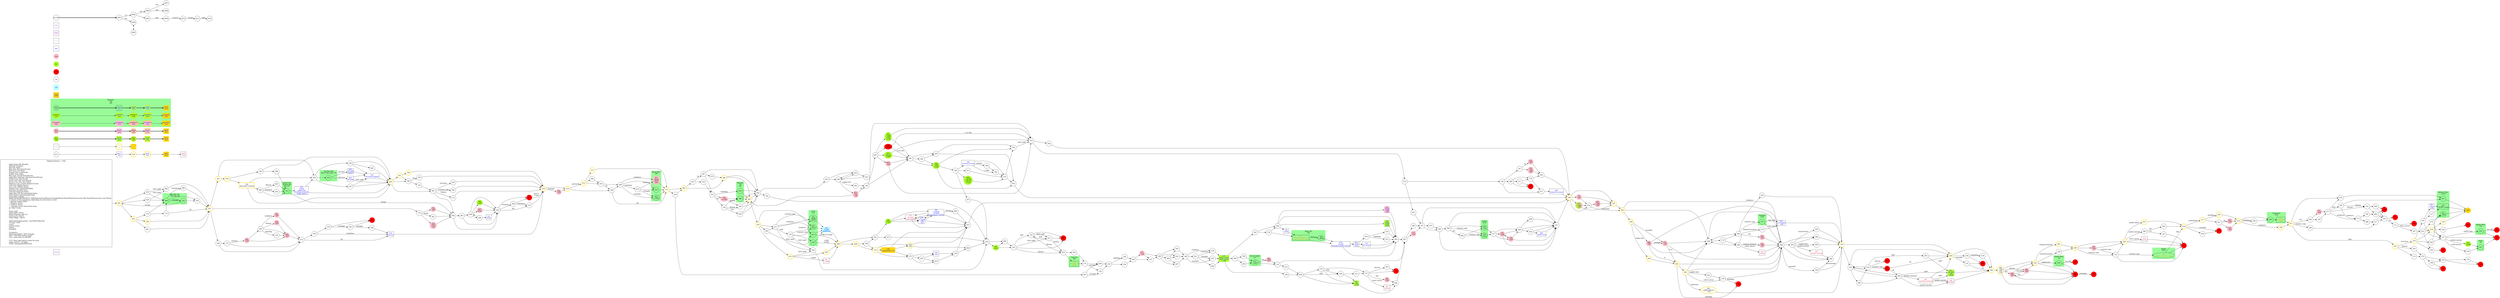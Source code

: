digraph {
	// graph defaults
	rankdir=LR
	mclimit=50
	nodesep=.3 // changes horizontal separation of nodes
	ranksep=.4 // changes vertical separation of nodes
	node [height=.7
		width=.7
		shape=ellipse
		margin=0]
	edge[weight=5]
	stylesheet="../style.css"
	
	subgraph ShopMenu {
		node [fontcolor = "purple" shape = "rect" margin = 0.1]
		menu
	}

	// a box for a graph label
	// note that you can override the defaults set above
	title [label = "Fighting Fantasy --: Title\n\n \
		Light Green Fill: Benefits\l \
		Pink Fill: Penalties\l \
		Red Fill: Death\l \
		Blue Text: Key Items/Events\l \
		Red Text: Lost Items\l \
		Orange Text: Codewords\l \
		Purple Text: Shops\l \
		Blue Line: Forced Items/Events\l \
		Light Blue Text/Line: Optional Items/Events\l \
		Purple Line: Dice Events\l \
		Green Line: Stat Test Passed\l \
		Brown Line: Stat Test Failed\l \
		Magenta Line: Combat Related Events\l \
		Grey Text: Riddle Answer\l \
		Grey Line: Hidden Option\l \
		Orange Line: Codewords/Spells\l \
		Red Line: Possible Error\l \
		Gold Fill: Required Nodes\l \
		Light Blue Fill: Recommended Nodes\l \
		Gold Outline: Recommended Path\l \
		Green Box: Combat\l \
		SK/ST/LK/AT/AR/TM/CW/CL: Skill/Stamina/Luck/Attack Strength/Attack Round/Time/Consecutive Win Round/Consecutive Lose Round\l \
		?: Chance of this happening, depending on instructions in text\l \
		*: Special Combat Rules\l \
		-: Negative Status\l \
		+: Positive Status\l \
		^: Damage can be reduced by items\l \
		@: Take 2 items\l\l \
		Starts with:\l \
		Initial Skill: 1d6+6\l \
		Initial Stamina: 2d6+12\l \
		Initial Luck: 1d6+6\l \
		Initial Magic: 1d6+6\l\l \
		skill/stamina/luck potion: +all SK/ST/LK&1ILK\l \
		10 meal: +4ST\l \
		sword\l \
		leather armor\l \
		lantern\l \
		backpack\l\l \
		Comments:\l \
		throwing dagger*: 2EST damage\l \
		097*: -1SK until finding liquid\l \
		191*: same stats as yourself\l 
		313*: Next spell option cannot be used\l \
		magic potion*: +2 spells\l \
		Order: item/gold/AT/SK/ST/LK\l \
		"
		shape = "box"
		margin = 0.1]

	subgraph Required {
		node [style = "filled" color = "gold" fillcolor = "gold" fontcolor = "blue" shape = "rect"]
		key3
		wrd3 [fontcolor = "grey"]
		boo5
		dam5
		monboo5
		mondam5
		mon5
		238
		400 [fontcolor = "black" shape = "octagon"]
	}

	subgraph Required2 {
		node [style = "filled" color = "gold2" fillcolor = "gold2" fontcolor = "blue" shape = "rect"]
		req2
	}

	subgraph Path {
		node [penwidth = 3 color = "gold"]
		txt2
		key2 [shape = "rect" fontcolor = "blue"]
		wrd2 [shape = "rect" fontcolor = "grey"]
		boo3 [style = "filled" fillcolor = "greenyellow"]
		boo4 [style = "filled" fillcolor = "greenyellow"]
		dam3 [style = "filled" fillcolor = "pink"]
		dam4 [style = "filled" fillcolor = "pink"]
		monboo3 [style = "filled" fillcolor = "greenyellow"]
		monboo4 [style = "filled" fillcolor = "greenyellow"]
		mondam3 [style = "filled" fillcolor = "pink"]
		mondam4 [style = "filled" fillcolor = "pink"]
		mon3
		mon4
		001
		261
		394
		251
		321
		339
		134 [class = "optp" shape = "rect"]
		245
		161
		106
		218
		118
		273
		371
		177
		005
		040
		243
		352
		216
		294
		099
		038
		132
		238
		018



		169
		197
		363
		228
		296
		292
		042
		091
		140
		025
		206
		182
		322
		291
		328
		226
		037
		229
		217
		293
		374
		158
		077
		187
		279
		078
		124
		400
	}
	
	subgraph Optional {
		node [style = "filled" color = "paleturquoise1" fillcolor = "paleturquoise1" fontcolor = "blue" shape = "rect"]
		091
		134
		180
		opt
	}

	subgraph Combat {
		style = "filled" color = "palegreen"
		subgraph cluster_00 {
			label = "Monster\n 0/0\n 0/0"
			mon1 [label = "\N\n text"]
			mon2 [shape = "rect" fontcolor = "blue" label = "\N\n text"]
			mon3 [label = "\N\n text"]
			mon4 [shape = "rect" fontcolor = "blue" label = "\N\n text"]
			mon5 [shape = "rect" fontcolor = "blue" label = "\N\n text"]
			monboo1 [style = "filled" color = "greenyellow" label = "\N\n text"]
			monboo2 [shape = "rect" style = "filled" color = "greenyellow" fontcolor = "blue" label = "\N\n text"]
			monboo3 [label = "\N\n text"]
			monboo4 [shape = "rect" fontcolor = "blue" label = "\N\n text"]
			monboo5 [shape = "rect" fontcolor = "blue" label = "\N\n text"]
			mondam1 [style = "filled" color = "pink" label = "\N\n text"]
			mondam2 [shape = "rect" style = "filled" color = "pink" fontcolor = "blue" label = "\N\n text"]
			mondam3 [label = "\N\n text"]
			mondam4 [shape = "rect" fontcolor = "blue" label = "\N\n text"]
			mondam5 [shape = "rect" fontcolor = "blue" label = "\N\n text"]
		}
		
		subgraph cluster_01 {
			label = "Gark\n 7/11"
			016
			152 [label = "\N\n -2ESK\n -6EST"]
			262 [label = "\N\n clone"]
			336
		}
		
		subgraph cluster_02 {
			label = "Clawbeast\n 9/14"
			030
			241 [shape = "rect" fontcolor = "darkorange" label = "\N\n -strength?\n -3AT?"]
		}
		
		subgraph cluster_03 {
			label = "Spider-Man\n 7/5"
			039
		}
		
		subgraph cluster_04 {
			label = "Sewer Snake\n 6/7"
			073 [label = "\N\n +3AT?"]
		}
		
		subgraph cluster_05 {
			label = "Gargoyle\n 9/10"
			101
		}
		
		subgraph cluster_06 {
			label = "Gark\n 5/5"
			152
		}
		
		subgraph cluster_07 {
			label = "Ape-Dog 7/4\n Dog-Ape 6/6"
			162
			288
		}
		
		subgraph cluster_08 {
			label = "Golem\n 8/10"
			190 [label = "\N\n clone"]
			303 [label = "\N\n -1AT"]
		}
		
		subgraph cluster_09 {
			label = "Self*\n ?/?"
			191
		}
		
		subgraph cluster_10 {
			label = "Tall Man 8/8\n Short Man (ally) 7/6"
			205
		}
		
		subgraph cluster_11 {
			label = "Dwarf 5/6\n Goblin 6/4\n Orc 5/7"
			213
		}
		
		subgraph cluster_12 {
			label = "Wheelie\n 7/6\n 6/5"
			220
			346
		}
		
		subgraph cluster_13 {
			label = "Calacorn\n 9/8"
			246 [shape = "rect" fontcolor = "darkorange" label = "\N\n -weakness?\n -4EK?"]
		}
		
		subgraph cluster_15 {
			label = "Rhino-Man\n 8/9"
			264 [label = "\N\n +1dAT"]
			307 [style = "filled" color = "pink" label = "\N\n -4ESK\n-2EST\n -2ST"]
			325
		}
		
		subgraph cluster_16 {
			label = "Black Elf\n 8/4"
			275 [shape = "rect" fontcolor = "darkorange" label = "\N\n -3ESK (weakness)\n clone (creature copy)"]
			399 [label = "\N\n -4ESK"]
		}
		
		subgraph cluster_21 {
			label = "Spider-Man\n 7/5"
			330
		}
		
		subgraph cluster_23 {
			label = "Balthus Dire\n 12/19"
			337 [shape = "rect" label = "\N\n -2ESK? (ring)"]
			351
			353 [label = "\N\n +2AT"]
		}
		
		subgraph cluster_27 {
			label = "Hydra\n 10/17"
			360 [fontcolor = "darkorange" label = "\N\n clone (creature copy)"]
		}
		
		cbt
	}

	subgraph Death {
		node [style = "filled" color = "red"]
		061
		065
		071
		072
		082
		103
		119
		148
		153
		164
		166 [label = "\N\n -0~4ST"]
		181 [label = "\N\n -4ST"]
		184
		194
		199
		202
		208
		208.2 [label = "208"]
		248
		250
		283
		342
		369
		376
		ddt
	}

	subgraph Boost {
		node [style = "filled" color = "greenyellow"]
		boo1 [label = "\N\n text"]
		boo2 [shape = "rect" fontcolor = "blue" label = "\N\n text"]
		boo3 [label = "\N\n text"]
		boo4 [shape = "rect" fontcolor = "blue" label = "\N\n text"]
		boo5 [shape = "rect" fontcolor = "blue" label = "\N\n text"]
		021 [shape = "rect" fontcolor = "blue" label = "\N\n info\n +2LK" tooltip = "find fleece"]
		027 [shape = "rect" fontcolor = "blue" label = "\N\n -all gold\n info\n +2LK" tooltip = "beware ganjees"]
		066 [label = "\N\n +all SK\n +all ST\n +1LK"]
		092 [label = "\N\n +2ST"]
		120 [shape = "rect" fontcolor = "blue" label = "\N\n drink\n +2ST\n +3LK"]
		253 [label = "\N\n +1SK\n +3ST\n +1LK"]
		313 [label = "\N*\n silence\n +2ST"]
		315 [label = "\N\n +4SK"]
		317 [color = "greenyellow:pink" label = "\N\n +1LK\n -1ST"]
		323 [shape = "rect" fontcolor = "blue" label = "\N*\n magic sword\n silver mirror\n +1AT"]
		356 [label = "\N\n +2ST\n +1LK"]
		385 [label = "\N\n +2ST"]
		397 [label = "\N\n +2ST"]
		bst
	}

	subgraph Damage {
		node [style = "filled" color = "pink"]
		dam1 [label = "\N\n text"]
		dam2 [shape = "rect" fontcolor = "blue" label = "\N\n text"]
		dam3 [label = "\N\n text"]
		dam4 [shape = "rect" fontcolor = "blue" label = "\N\n text"]
		dam5 [shape = "rect" fontcolor = "blue" label = "\N\n text"]
		043 [label = "\N\n -1ST"]
		067 [label = "\N\n -4ST"]
		074 [label = "\N\n -4ST"]
		085 [label = "\N\n -2ST"]
		087 [label = "\N\n -2ST"]
		088 [label = "\N\n -?ST"]
		094 [label = "\N\n -1ST"]
		097 [label = "\N*\n -1SK"]
		121 [label = "\N\n -1ST"]
		125 [label = "\N\n -5ST?\n -1LK"]
		129 [label = "\N\n -1SK"]
		150 [label = "\N\n -2ST"]
		151 [label = "\N\n -2ST"]
		163 [shape = "rect" fontcolor = "blue" label = "\N\n drink\n -1SK\n -2ST"]
		170 [label = "\N\n -?ST"]
		182 [label = "\N\n -1SK\n -2ST\n -1LK"]
		224 [label = "\N\n -2ST"]
		231 [label = "\N\n -?ST\n -?LK"]
		233 [label = "\N\n -5ST"]
		240 [label = "\N\n -2ST"]
		254 [label = "\N\n -1SK\n -2ST"]
		267 [label = "\N*\n -1LK"]
		271 [label = "\N\n -1SK"]
		282 [label = "\N\n -2ST"]
		300 [label = "\N\n -0~6ST"]
		305 [label = "\N\n -2ST"]
		319 [label = "\N\n -2ST"]
		331 [label = "\N\n -1SK\n -3ST"]
		333 [label = "\N\n -2ST"]
		370 [label = "\N\n -2ST"]
		378 [label = "\N\n -4ST"]
		383 [label = "\N\n -2ST"]
		395 [label = "\N\n -2ST"]
		ddg
	}

	subgraph Key_Item {
		node [fontcolor = "blue" shape = "rect"]
		key1 [label = "\N\n info" tooltip = "info text"]
		key2 [label = "\N\n text"]
		key3 [label = "\N\n text"]
		key4 [fontcolor = "crimson" label = "\N\n -text"]
		015 [label = "\N\n throwing dagger*"]
		018 [label = "\N\n info" tooltip = "dire weak to sunlight"]
		062 [class = "ddg" label = "\N\n +10 gold?\n -1LK"]
		079 [label = "\N\n berries"]
		089 [label = "\N\n spider-man"]
		091 [class = "ddg" label = "\N\n golden fleece?\n -?LK"]
		093 [label = "\N\n hogweed essence"]
		102 [label = "\N\n charmed amulet"]
		105 [label = "\N\n fire water"]
		134 [label = "\N\n password: scimitar"]
		135 [label = "\N\n info" tooltip = "miks, needleknife, cannot use metal disguises"]
		141 [label = "\N\n drink"]
		160 [fontcolor = "crimson" label = "\N\n -gadget"]
		171 [fontcolor = "crimson" label = "\N\n &plusmn;? gold\n -fool's gold?"]
		180 [label = "\N\n 6 gold\n hairbrush"]
		235 [label = "\N\n 8 gold\n copper key\n healing ointment\n magik potion"]
		238 [label = "\N\n combination: 217"]
		242 [label = "\N\n drink\n wine"]
		267 [label = "\N\n drink"]
		272 [label = "\N\n 8 gold\n damaged pocket myriad"]
		278 [class = "ddg" label = "\N\n +? gold\n -?SK\n -?ST"]
		287 [fontcolor = "crimson" label = "\N\n -healing ointment"]
		309 [label = "\N\n 20 gold"]
		312 [fontcolor = "crimson" label = "\N\n -mirror"]
		327 [fontcolor = "crimson" label = "\N\n -pocket myriad"]
		334 [label = "\N\n drink"]
		340 [fontcolor = "crimson" label = "\N\n -mirror"]
		365 [class = "ddt" label = "\N\n 2 spells\n 50 gold\n breastplate (-2ESK)"]
		368 [label = "\N\n 28 gold\n dagger"]
		381 [class = "ddg" label = "\N\n ring?\n -1LK"]
		387 [fontcolor = "crimson" label = "\N\n -mirror"]
		391 [fontcolor = "crimson" label = "\N\n -3 gold"]
		kky
	}
	
	subgraph Key_Word {
		node [fontcolor = "grey" shape = "rect"]
		wrd1 [label = "\N\n text"]
		wrd2 [label = "\N\n text"]
		wrd3 [label = "\N\n text"]
		wwd
	}
	
	subgraph Shop {
		node [fontcolor = "purple" shape = "rect"]
		shop1 [label = "\N\n text"]
		shp
	}

	mon1 -> mon2 -> mon3 -> mon4 -> mon5 [penwidth = 3]
	boo1 -> boo2 -> boo3 -> boo4 -> boo5 [penwidth = 3]
	dam1 -> dam2 -> dam3 -> dam4 -> dam5 [penwidth = 3]
	txt1 -> key1 -> txt2 -> key2 -> key3 -> key4
	wrd1 -> wrd2 -> wrd3
	monboo1 -> monboo2 -> monboo3 -> monboo4 -> monboo5
	mondam1 -> mondam2 -> mondam3 -> mondam4 -> mondam5

	myTitle -> z001 [penwidth = 3]
	z001 -> z002 [class = "dice" label = "1-3"]
	z001 -> z003 [class = "dice" label = "4-6"]
	z002 -> z004 [class = "pass" label = "LK"]
	z002 -> z005 [class = "fail"]
	z003 -> z006 [dir = "both"]
	z004 -> z007 [class = "req" label = "req"]
	z004 -> z008 [class = "opt" label = "-opt"]
	z005 -> z009 [class = "info" label = "info"]
	z009 -> z010 [class = "err" label = "error(?)"]
	z010 -> z011 [class = "cbt" label = "escape"]
	z011 -> z012 [class = "skl" label = "spell"]
	{
		rank = same
		z003
		z006
	}

	title -> 001
	001 -> 261
	001 -> 230
	001 -> 020
	002 -> 142
	002 -> 343
	003 -> 327 [class = "opt" label = "-pocket myriad"]
	003 -> 059 [class = "opt" label = "-spider-man"]
	003 -> 236 [class = "opt" label = "-small berries"]
	003 -> 286
	003 -> 366
	004 -> 190 [class = "skl" label = "creature copy"]
	004 -> 303
	005 -> 040
	005 -> 361
	006 -> 367
	007 -> 268
	007 -> 116 [class = "skl" label = "strength"]
	008 -> 218
	009 -> 031
	010 -> 249
	011 -> 036 [class = "skl" label = "fool's gold"]
	011 -> 262 [class = "skl" label = "creature copy"]
	011 -> 128 [class = "skl" label = "ESP"]
	011 -> 152 [class = "skl" label = "weakness"]
	011 -> 016
	012 -> 274
	012 -> 335
	012 -> 078
	013 -> 302
	013 -> 215
	014 -> 079 [class = "pass" label = "LK"]
	014 -> 100 [class = "fail"]
	015 -> 245
	016 -> 099 [class = "cbt" label = ">4AR & escape"]
	016 -> 180
	017 -> 093
	018 -> 084
	018 -> 031
	019 -> 363 [class = "skl" label = "levitation"]
	019 -> 254
	020 -> 288
	020 -> 096 [class = "skl" label = "fool's gold"]
	021 -> 006
	022 -> 188
	023 -> 169
	024 -> 372 [class = "skl" label = "shielding"]
	024 -> 219
	025 -> 206
	025 -> 133 [class = "skl" label = "strength"]
	025 -> 239
	026 -> 087 [class = "skl" label = "fire"]
	026 -> 345 [class = "skl" label = "weakness"]
	026 -> 101 [class = "skl" label = "creature copy"]
	//026 -> 304
	027 -> 206
	028 -> 243
	028 -> 002
	029 -> 271
	029 -> 131
	030 -> 241
	031 -> 169
	032 -> 251
	033 -> 213
	034 -> 089
	034 -> 237
	035 -> 364
	035 -> 246
	036 -> 234
	037 -> 229
	038 -> 132
	038 -> 306
	039 -> 208 [class = "cbt" label = "lose AR"]
	039 -> 248
	040 -> 243
	040 -> 002
	041 -> 257
	042 -> 138 [class = "opt" label = "-silver mirror"]
	042 -> 091 [class = "opt" label = "-hairbrush"]
	042 -> 223 [class = "opt" label = "-spider-man"]
	042 -> 064
	042 -> 304
	043 -> 014
	044 -> 353
	044 -> 277
	045 -> 166
	045 -> 313
	045 -> 253
	045 -> 097
	046 -> 195
	046 -> 074
	047 -> 008 [class = "skl" label = "creature copy"]
	047 -> 173 [class = "skl" label = "illusion"]
	047 -> 259 [class = "skl" label = "levitation"]
	047 -> 209
	048 -> 232
	048 -> 199
	049 -> 255
	050 -> 164
	051 -> 301 [class = "skl" label = "strength"]
	051 -> 159 [class = "skl" label = "weakness"]
	051 -> 280
	052 -> 385
	052 -> 227
	053 -> 194
	054 -> 287 [class = "opt" label = "-healing ointment"]
	054 -> 160 [class = "opt" label = "-pocket myraid"]
	054 -> 027 [class = "opt" label = "-gold"]
	054 -> 104
	055 -> 249
	055 -> 010
	056 -> 120
	056 -> 163
	056 -> 334
	056 -> 095
	057 -> 150 [class = "pass" label = "LK"]
	057 -> 233 [class = "fail"]
	058 -> 298
	058 -> 267
	058 -> 092
	058 -> 156
	059 -> 140
	060 -> 033 [class = "skl" label = "levitation"]
	060 -> 295 [class = "skl" label = "illusion"]
	060 -> 213
	061
	062 -> 140
	063 -> 263
	063 -> 135
	064 -> 286
	064 -> 003
	064 -> 366
	064 -> 258 [class = "err" label = "missing?"]
	065
	066 -> 270
	067 -> 143 [class = "skl" label = "creature copy"]
	067 -> 226
	068 -> 207
	068 -> 022
	068 -> 354
	069 -> 193
	070 -> 307 [class = "skl" label = "weakness"]
	070 -> 264 [class = "skl" label = "strength"]
	070 -> 325
	071 -> 218 [class = "pass" label = "AT&ge;15\n 3 tries"]
	072
	073 -> 112
	073 -> 282 [class = "skl" label = "fire"]
	074 -> 377
	075 -> 040
	076 -> 191
	077 -> 187 [class = "skl" label = "ESP"]
	077 -> 046 [class = "skl" label = "fire"]
	077 -> 349 [class = "skl" label = "creature copy"]
	077 -> 355
	078 -> 324
	078 -> 124
	078 -> 277
	079 -> 218
	080 -> 199
	080 -> 232
	081 -> 251
	082
	083 -> 245
	084 -> 234
	085 -> 395 [class = "skl" label = "illusion"]
	085 -> 322
	085 -> 248
	086 -> 251
	087 -> 064
	088 -> 292 [class = "dice" label = "6"]
	088 -> 170 [class = "skl" label = "strength"]
	088 -> 064
	088 -> 304
	089 -> 237
	090 -> 176
	090 -> 021
	090 -> 329 [class = "skl" label = "ESP"]
	091 -> 140
	092 -> 156
	093 -> 169
	094 -> 118
	095 -> 367
	096 -> 251
	097 -> 013
	097 -> 281
	098 -> 303
	098 -> 004 [class = "skl" label = "fire"]
	098 -> 190 [class = "skl" label = "creature copy"]
	098 -> 237
	099 -> 052
	099 -> 038
	100 -> 079 [class = "skl" label = "levitation"]
	100 -> 276
	101 -> 062 [class = "cbt" label = "copy wins"]
	101 -> 064 [class = "cbt" label = "copy loses"]
	102 -> 183 [class = "opt" label = "-? gold"]
	102 -> 396 [class = "opt" label = "-artifact"]
	102 -> 270
	103
	104 -> 266
	104 -> 310
	104 -> 054
	104 -> 025
	105 -> 095
	106 -> 218
	107 -> 184
	108 -> 073
	109 -> 030
	110 -> 251 [class = "pass" label = "LK"]
	110 -> 288 [class = "fail"]
	111 -> 347 [class = "opt" label = "-silver mirror"]
	111 -> 153
	112 -> 212
	112 -> 367
	113 -> 388
	113 -> 145
	114 -> 218
	115 -> 373
	116 -> 210
	117 -> 337
	118 -> 273 [class = "req" label = "password"]
	118 -> 198
	119
	120 -> 095
	121 -> 257
	122 -> 047
	123 -> 211 [class = "skl" label = "fool's gold"]
	123 -> 035 [class = "skl" label = "illusion"]
	123 -> 283
	124 -> 400
	125 -> 209
	126 -> 316
	127 -> 053 [class = "req" label = "-berries"]
	127 -> 387 [class = "req" label = "-silver mirror"]
	127 -> 240 [class = "skl" label = "fire"]
	127 -> 194
	128 -> 336
	128 -> 036 [class = "skl" label = "fool's gold"]
	128 -> 262 [class = "skl" label = "creature copy"]
	128 -> 152 [class = "skl" label = "weakness"]
	129 -> 260
	129 -> 370 [dir = both]
	129 -> 237
	130 -> 333
	131 -> 348
	132 -> 018
	132 -> 238
	132 -> 375
	133 -> 206 [class = "pass" label = "LK"]
	133 -> 082 [class = "fail"]
	134 -> 060
	134 -> 269
	134 -> 245
	135 -> 326
	136 -> 017
	136 -> 167
	136 -> 389
	137 -> 383 [class = "skl" label = "stamina"]
	137 -> 014
	138 -> 376 [class = "skl" label = "shielding"]
	138 -> 064
	139 -> 346
	139 -> 244 [class = "skl" label = "illusion"]
	139 -> 028 [class = "skl" label = "fire"]
	140 -> 025
	140 -> 104
	141 -> 156
	142 -> 234
	143 -> 360 [class = "skl" label = "creature copy"]
	143 -> 226
	143 -> 184
	144 -> 154
	144 -> 056
	145 -> 080
	146 -> 247
	146 -> 201
	146 -> 102
	146 -> 066
	147 -> 260
	147 -> 129
	147 -> 370
	148
	149 -> 245
	149 -> 380
	150 -> 374
	151 -> 019
	151 -> 197
	152 -> 180
	153
	154 -> 275
	154 -> 056
	155 -> 065
	156 -> 071
	156 -> 284 [class = "skl" label = "levitation"]
	156 -> 114 [class = "skl" label = "fire"]
	157 -> 199
	157 -> 232
	158 -> 077
	159 -> 323
	160 -> 206
	161 -> 106
	161 -> 390
	162 -> 032
	162 -> 001 [class = "cbt" label = "escape"]
	163 -> 095
	164
	165 -> 398 [class = "skl" label = "strength"]
	165 -> 202
	166 -> 013 [class = "pass" label = "1 of 3 SK"]
	166 -> 281 [class = "pass" label = "1 of 3 SK"]
	167 -> 224 [class = "pass" label = "LK"]
	167 -> 331 [class = "fail"]
	168 -> 328
	169 -> 019
	169 -> 197
	169 -> 317
	169 -> 151
	170 -> 292 [class = "dice" label = "4~6"]
	170 -> 064
	170 -> 304
	171 -> 365
	171 -> 278
	171 -> 031
	172 -> 026
	172 -> 289
	173 -> 218
	174 -> 268
	174 -> 116 [class = "skl" label = "strength"]
	175 -> 110
	175 -> 288
	176 -> 127
	176 -> 021
	176 -> 329 [class = "skl" label = "ESP"]
	177 -> 005
	177 -> 344
	178 -> 017
	178 -> 265
	179 -> 378
	179 -> 125
	179 -> 341 [class = "skl" label = "shield"]
	180 -> 099
	181 -> 054 [class = "pass" label = "LK"]
	181 -> 025 [class = "pass" label = "LK"]
	182 -> 085 [class = "skl" label = "fire"]
	182 -> 395 [class = "skl" label = "illusion"]
	182 -> 322
	182 -> 248
	183 -> 270
	184
	185 -> 013 [class = "skl" label = "fool's gold"]
	186 -> 015
	186 -> 083
	186 -> 245
	187 -> 279 [class = "skl" label = "levitation"]
	187 -> 314 [class = "skl" label = "illusion"]
	187 -> 115
	188 -> 301 [class = "skl" label = "strength"]
	188 -> 159 [class = "skl" label = "weakness"]
	188 -> 051
	189 -> 319 [class = "skl" label = "illusion"]
	189 -> 130 [class = "skl" label = "shielding"]
	189 -> 043 [class = "skl" label = "weakness"]
	189 -> 333
	190 -> 147
	191 -> 119
	192 -> 029
	193 -> 211 [class = "skl" label = "fool's gold"]
	193 -> 123 [class = "skl" label = "ESP"]
	193 -> 035 [class = "skl" label = "illusion"]
	193 -> 283
	194
	195 -> 377
	196 -> 045
	196 -> 013
	196 -> 281
	197 -> 363
	198 -> 177 [class = "pass" label = "LK"]
	198 -> 290 [class = "fail"]
	199
	200 -> 237
	200 -> 098
	201 -> 270
	202
	203 -> 016
	203 -> 011
	204 -> 073
	205 -> 309 [class = "cbt" label = "ally lives"]
	205 -> 368 [class = "cbt" label = "ally dies"]
	206 -> 182
	207 -> 188
	208
	209 -> 156
	209 -> 362
	210 -> 192 [class = "skl" label = "shielding"]
	210 -> 359
	211 -> 123 [class = "skl" label = "ESP"]
	211 -> 035 [class = "skl" label = "illusion"]
	211 -> 283
	212 -> 090
	213 -> 235
	213 -> 209 [class = "cbt" label = "escape"]
	214 -> 062
	215 -> 136
	215 -> 041
	216 -> 294
	216 -> 391 [class = "opt" label = "-3 gold"]
	216 -> 036 [class = "skl" label = "fool's gold"]
	217 -> 293 [class = "skl" label = "shielding"]
	217 -> 057
	218 -> 118
	218 -> 094 [class = "skl" label = "strength"]
	219 -> 095
	220 -> 243
	220 -> 002
	221 -> 127
	222 -> 137
	222 -> 014
	223 -> 138
	224 -> 265
	225 -> 015 [class = "skl" label = "fool's gold"]
	225 -> 245
	226 -> 312 [class = "opt" label = "silver mirror"]
	226 -> 037 [class = "opt" label = "golden fleece"]
	226 -> 384 [class = "opt" label = "pocket myriad"]
	226 -> 184
	227 -> 234
	228 -> 088
	228 -> 170 [class = "skl" label = "strength"]
	228 -> 296 [class = "opt" label = "copper key"]
	229 -> 217 [class = "info" label = "combination"]
	229 -> 050
	229 -> 164 [class = "skl" label = "strength"]
	230 -> 096 [class = "skl" label = "fool's gold"]
	230 -> 288
	231 -> 196 [class = "pass" label = "LK"]
	231 -> 243 [class = "fail"]
	232 -> 111 [class = "pass" label = "LK"]
	232 -> 072 [class = "fail"]
	233 -> 374
	234 -> 397
	234 -> 069
	235 -> 245
	235 -> 269
	236 -> 140
	237 -> 169
	238 -> 018
	238 -> 375
	238 -> 031
	239 -> 379 [class = "skl" label = "levitation"]
	239 -> 082
	240 -> 006
	241 -> 077
	242 -> 024
	242 -> 105
	242 -> 095
	243 -> 352
	243 -> 002
	244 -> 002
	244 -> 243
	245 -> 161
	245 -> 390
	245 -> 047
	246 -> 174
	247 -> 234
	248 -> 103 [class = "skl" label = "levitation"]
	249 -> 392 [class = "opt" label = "copper key"]
	249 -> 231
	249 -> 055
	250
	251 -> 222
	251 -> 179
	251 -> 321
	252 -> 229
	253 -> 013
	253 -> 281
	254 -> 197
	255 -> 198 [class = "pass" label = "LK"]
	255 -> 290 [class = "fail"]
	256 -> 065
	256 -> 155
	257 -> 237
	257 -> 357
	257 -> 200
	258 -> 140 [class = "skl" label = "illusion/spell"]
	258 -> 366
	259 -> 218
	260 -> 034
	260 -> 299
	260 -> 237
	261 -> 081
	261 -> 175
	261 -> 394
	262 -> 180
	263 -> 326
	264 -> 177
	265 -> 169
	266 -> 310
	266 -> 054
	267 -> 156
	268 -> 210
	269 -> 205
	269 -> 186
	269 -> 225
	270 -> 185
	270 -> 023
	271 -> 348
	271 -> 131
	272 -> 242
	272 -> 095
	273 -> 371
	273 -> 255
	273 -> 049
	274 -> 353
	274 -> 277
	275 -> 399 [class = "skl" label = "illusion"]
	275 -> 272
	276 -> 165 [class = "skl" label = "strength"]
	276 -> 202
	277 -> 330 [class = "req" label = "-spider-man"]
	277 -> 315 [class = "req" label = "-pocket myriad"]
	277 -> 076 [class = "req" label = "-small berries"]
	277 -> 119
	278 -> 171
	278 -> 365
	278 -> 031
	279 -> 044
	279 -> 318
	279 -> 078
	279 -> 335
	280 -> 323
	281 -> 382
	281 -> 285
	281 -> 356
	282 -> 112
	283
	284 -> 071
	284 -> 114 [class = "skl" label = "levitation"]
	285 -> 185
	285 -> 023
	286 -> 140
	287 -> 160 [class = "opt" label = "-pocket myriad"]
	287 -> 027 [class = "opt" label = "-gold"]
	287 -> 025
	288 -> 162 [class = "skl" label = "strength"]
	288 -> 086 [class = "skl" label = "levitation"]
	288 -> 032
	289 -> 340 [class = "req" label = "-silver mirror"]
	289 -> 214 [class = "req" label = "-hogweed essence"]
	289 -> 305 [class = "req" label = "-healing ointment"]
	//289 -> 304
	290 -> 325
	290 -> 307 [class = "skl" label = "weakness"]
	290 -> 070 [class = "skl" label = "levitation"]
	290 -> 264 [class = "skl" label = "strength"]
	291 -> 328
	292 -> 376 [class = "skl" label = "shielding"]
	292 -> 064
	292 -> 042
	293 -> 374
	294 -> 099
	295 -> 213
	296 -> 292
	297 -> 002
	297 -> 316
	297 -> 075
	298 -> 058
	298 -> 141
	299 -> 237
	300 -> 244 [class = "skl" label = "illusion"]
	300 -> 346
	301 -> 323
	302 -> 169
	303 -> 147
	304 -> 172
	304 -> 026 [dir = both]
	304 -> 289 [dir = both]
	304 -> 064
	305 -> 064
	306 -> 052
	306 -> 132
	307 -> 177
	308 -> 257
	309 -> 015
	309 -> 245
	310 -> 181 [class = "skl" label = "creature copy"]
	310 -> 250 [class = "skl" label = "illusion"]
	310 -> 393 [class = "skl" label = "ESP"]
	310 -> 104
	311 -> 178
	311 -> 061
	312 -> 184
	313 -> 013
	313 -> 281
	314 -> 373
	315 -> 191
	316 -> 220 [class = "skl" label = "shielding"]
	316 -> 139 [class = "pass" label = "LK"]
	316 -> 300 [class = "fail"]
	317 -> 019
	317 -> 197 
	318 -> 381
	318 -> 117
	318 -> 277
	319 -> 333
	320 -> 332 [class = "skl" label = "illusion"]
	320 -> 113 [class = "skl" label = "weakness"]
	320 -> 351
	321 -> 269
	321 -> 339
	322 -> 039 [class = "req" label = "spider-man"]
	322 -> 168 [class = "req" label = "charmed amulet"]
	322 -> 291 [class = "req" label = "healing ointment"]
	322 -> 248
	323 -> 386
	323 -> 144
	323 -> 338
	324 -> 369
	325 -> 177
	326 -> 084
	326 -> 031
	327 -> 366
	328 -> 067
	328 -> 143 [class = "skl" label = "creature copy"]
	328 -> 226
	329 -> 021
	329 -> 221
	330 -> 208.2 [class = "cbt" label = "lose AR"]
	330 -> 119
	331 -> 265
	332 -> 080
	332 -> 048
	333 -> 014
	334 -> 275
	335 -> 342
	336 -> 099 [class = "cbt" label = ">4AR\n escape"]
	336 -> 180
	337 -> 400
	338 -> 090
	339 -> 134
	339 -> 149
	340 -> 064
	341 -> 209
	342
	343 -> 055
	343 -> 249
	344 -> 007
	344 -> 005
	345 -> 140
	346 -> 243
	346 -> 002
	347 -> 012
	348 -> 207
	348 -> 022
	348 -> 354
	348 -> 068
	349 -> 157
	350 -> 218
	351 -> 400
	352 -> 203
	352 -> 016
	352 -> 216
	352 -> 011
	353 -> 400
	354 -> 188
	355 -> 351
	356 -> 146
	356 -> 185
	356 -> 023
	357 -> 200
	358 -> 148
	358 -> 256
	359 -> 029
	360 -> 229 [class = "cbt" label = "wins"]
	360 -> 184
	361 -> 297 [class = "pass" label = "LK"]
	361 -> 126 [class = "fail"]
	362 -> 058
	362 -> 156
	363 -> 228
	363 -> 064
	363 -> 304
	364 -> 174
	365 -> 009 [class = "skl" label = "illusion"]
	365 -> 171
	365 -> 278
	365 -> 031
	366 -> 140
	367 -> 308
	367 -> 121
	368 -> 015
	369
	370 -> 260
	//370 -> 129
	370 -> 237
	371 -> 177
	372 -> 095
	373 -> 148
	373 -> 256
	373 -> 358
	374 -> 030
	374 -> 109 [class = "skl" label = "shielding"]
	374 -> 158 [class = "skl" label = "weakness"]
	375 -> 263
	375 -> 135
	375 -> 063
	376
	377 -> 332 [class = "skl" label = "illusion"]
	377 -> 113 [class = "skl" label = "weakness"]
	377 -> 320 [class = "skl" label = "ESP"]
	377 -> 355
	378 -> 209
	379 -> 206
	380 -> 213
	381 -> 337
	382 -> 285
	382 -> 356
	383 -> 333
	383 -> 189
	384 -> 252 [class = "dice" label = "5-6"]
	384 -> 107 [class = "dice" label = "1-4"]
	385 -> 365
	385 -> 278
	385 -> 171
	386 -> 204
	386 -> 108
	387 -> 006
	388 -> 157
	389 -> 061
	389 -> 178
	389 -> 311
	390 -> 350 [class = "pass" label = "LK"]
	390 -> 122 [class = "fail"]
	391 -> 099
	392 -> 196
	393 -> 027 [class = "req" label = "gold"]
	393 -> 025
	394 -> 251
	395 -> 322
	395 -> 248
	395 -> 085 [class = "skl" label = "fire"]
	396 -> 183
	397 -> 069
	397 -> 193
	398 -> 079
	399 -> 272
	400
	/*
	001 [fontsize=25]
	002 [fontsize=25]
	003 [fontsize=25]
	004 [fontsize=25]
	005 [fontsize=25]
	006 [fontsize=25]
	007 [fontsize=25]
	008 [fontsize=25]
	009 [fontsize=25]
	010 [fontsize=25]
	011 [fontsize=25]
	012 [fontsize=25]
	013 [fontsize=25]
	014 [fontsize=25]
	015 [fontsize=25]
	016 [fontsize=25]
	017 [fontsize=25]
	018 [fontsize=25]
	019 [fontsize=25]
	020 [fontsize=25]
	021 [fontsize=25]
	022 [fontsize=25]
	023 [fontsize=25]
	024 [fontsize=25]
	025 [fontsize=25]
	026 [fontsize=25]
	027 [fontsize=25]
	028 [fontsize=25]
	029 [fontsize=25]
	030 [fontsize=25]
	031 [fontsize=25]
	032 [fontsize=25]
	033 [fontsize=25]
	034 [fontsize=25]
	035 [fontsize=25]
	036 [fontsize=25]
	037 [fontsize=25]
	038 [fontsize=25]
	039 [fontsize=25]
	040 [fontsize=25]
	041 [fontsize=25]
	042 [fontsize=25]
	043 [fontsize=25]
	044 [fontsize=25]
	045 [fontsize=25]
	046 [fontsize=25]
	047 [fontsize=25]
	048 [fontsize=25]
	049 [fontsize=25]
	050 [fontsize=25]
	051 [fontsize=25]
	052 [fontsize=25]
	053 [fontsize=25]
	054 [fontsize=25]
	055 [fontsize=25]
	056 [fontsize=25]
	057 [fontsize=25]
	058 [fontsize=25]
	059 [fontsize=25]
	060 [fontsize=25]
	061 [fontsize=25]
	062 [fontsize=25]
	063 [fontsize=25]
	064 [fontsize=25]
	065 [fontsize=25]
	066 [fontsize=25]
	067 [fontsize=25]
	068 [fontsize=25]
	069 [fontsize=25]
	070 [fontsize=25]
	071 [fontsize=25]
	072 [fontsize=25]
	073 [fontsize=25]
	074 [fontsize=25]
	075 [fontsize=25]
	076 [fontsize=25]
	077 [fontsize=25]
	078 [fontsize=25]
	079 [fontsize=25]
	080 [fontsize=25]
	081 [fontsize=25]
	082 [fontsize=25]
	083 [fontsize=25]
	084 [fontsize=25]
	085 [fontsize=25]
	086 [fontsize=25]
	087 [fontsize=25]
	088 [fontsize=25]
	089 [fontsize=25]
	090 [fontsize=25]
	091 [fontsize=25]
	092 [fontsize=25]
	093 [fontsize=25]
	094 [fontsize=25]
	095 [fontsize=25]
	096 [fontsize=25]
	097 [fontsize=25]
	098 [fontsize=25]
	099 [fontsize=25]
	100 [fontsize=25]
	101 [fontsize=25]
	102 [fontsize=25]
	103 [fontsize=25]
	104 [fontsize=25]
	105 [fontsize=25]
	106 [fontsize=25]
	107 [fontsize=25]
	108 [fontsize=25]
	109 [fontsize=25]
	110 [fontsize=25]
	111 [fontsize=25]
	112 [fontsize=25]
	113 [fontsize=25]
	114 [fontsize=25]
	115 [fontsize=25]
	116 [fontsize=25]
	117 [fontsize=25]
	118 [fontsize=25]
	119 [fontsize=25]
	120 [fontsize=25]
	121 [fontsize=25]
	122 [fontsize=25]
	123 [fontsize=25]
	124 [fontsize=25]
	125 [fontsize=25]
	126 [fontsize=25]
	127 [fontsize=25]
	128 [fontsize=25]
	129 [fontsize=25]
	130 [fontsize=25]
	131 [fontsize=25]
	132 [fontsize=25]
	133 [fontsize=25]
	134 [fontsize=25]
	135 [fontsize=25]
	136 [fontsize=25]
	137 [fontsize=25]
	138 [fontsize=25]
	139 [fontsize=25]
	140 [fontsize=25]
	141 [fontsize=25]
	142 [fontsize=25]
	143 [fontsize=25]
	144 [fontsize=25]
	145 [fontsize=25]
	146 [fontsize=25]
	147 [fontsize=25]
	148 [fontsize=25]
	149 [fontsize=25]
	150 [fontsize=25]
	151 [fontsize=25]
	152 [fontsize=25]
	153 [fontsize=25]
	154 [fontsize=25]
	155 [fontsize=25]
	156 [fontsize=25]
	157 [fontsize=25]
	158 [fontsize=25]
	159 [fontsize=25]
	160 [fontsize=25]
	161 [fontsize=25]
	162 [fontsize=25]
	163 [fontsize=25]
	164 [fontsize=25]
	165 [fontsize=25]
	166 [fontsize=25]
	167 [fontsize=25]
	168 [fontsize=25]
	169 [fontsize=25]
	170 [fontsize=25]
	171 [fontsize=25]
	172 [fontsize=25]
	173 [fontsize=25]
	174 [fontsize=25]
	175 [fontsize=25]
	176 [fontsize=25]
	177 [fontsize=25]
	178 [fontsize=25]
	179 [fontsize=25]
	180 [fontsize=25]
	181 [fontsize=25]
	182 [fontsize=25]
	183 [fontsize=25]
	184 [fontsize=25]
	185 [fontsize=25]
	186 [fontsize=25]
	187 [fontsize=25]
	188 [fontsize=25]
	189 [fontsize=25]
	190 [fontsize=25]
	191 [fontsize=25]
	192 [fontsize=25]
	193 [fontsize=25]
	194 [fontsize=25]
	195 [fontsize=25]
	196 [fontsize=25]
	197 [fontsize=25]
	198 [fontsize=25]
	199 [fontsize=25]
	200 [fontsize=25]
	201 [fontsize=25]
	202 [fontsize=25]
	203 [fontsize=25]
	204 [fontsize=25]
	205 [fontsize=25]
	206 [fontsize=25]
	207 [fontsize=25]
	208 [fontsize=25]
	209 [fontsize=25]
	210 [fontsize=25]
	211 [fontsize=25]
	212 [fontsize=25]
	213 [fontsize=25]
	214 [fontsize=25]
	215 [fontsize=25]
	216 [fontsize=25]
	217 [fontsize=25]
	218 [fontsize=25]
	219 [fontsize=25]
	220 [fontsize=25]
	221 [fontsize=25]
	222 [fontsize=25]
	223 [fontsize=25]
	224 [fontsize=25]
	225 [fontsize=25]
	226 [fontsize=25]
	227 [fontsize=25]
	228 [fontsize=25]
	229 [fontsize=25]
	230 [fontsize=25]
	231 [fontsize=25]
	232 [fontsize=25]
	233 [fontsize=25]
	234 [fontsize=25]
	235 [fontsize=25]
	236 [fontsize=25]
	237 [fontsize=25]
	238 [fontsize=25]
	239 [fontsize=25]
	240 [fontsize=25]
	241 [fontsize=25]
	242 [fontsize=25]
	243 [fontsize=25]
	244 [fontsize=25]
	245 [fontsize=25]
	246 [fontsize=25]
	247 [fontsize=25]
	248 [fontsize=25]
	249 [fontsize=25]
	250 [fontsize=25]
	251 [fontsize=25]
	252 [fontsize=25]
	253 [fontsize=25]
	254 [fontsize=25]
	255 [fontsize=25]
	256 [fontsize=25]
	257 [fontsize=25]
	258 [fontsize=25]
	259 [fontsize=25]
	260 [fontsize=25]
	261 [fontsize=25]
	262 [fontsize=25]
	263 [fontsize=25]
	264 [fontsize=25]
	265 [fontsize=25]
	266 [fontsize=25]
	267 [fontsize=25]
	268 [fontsize=25]
	269 [fontsize=25]
	270 [fontsize=25]
	271 [fontsize=25]
	272 [fontsize=25]
	273 [fontsize=25]
	274 [fontsize=25]
	275 [fontsize=25]
	276 [fontsize=25]
	277 [fontsize=25]
	278 [fontsize=25]
	279 [fontsize=25]
	280 [fontsize=25]
	281 [fontsize=25]
	282 [fontsize=25]
	283 [fontsize=25]
	284 [fontsize=25]
	285 [fontsize=25]
	286 [fontsize=25]
	287 [fontsize=25]
	288 [fontsize=25]
	289 [fontsize=25]
	290 [fontsize=25]
	291 [fontsize=25]
	292 [fontsize=25]
	293 [fontsize=25]
	294 [fontsize=25]
	295 [fontsize=25]
	296 [fontsize=25]
	297 [fontsize=25]
	298 [fontsize=25]
	299 [fontsize=25]
	300 [fontsize=25]
	301 [fontsize=25]
	302 [fontsize=25]
	303 [fontsize=25]
	304 [fontsize=25]
	305 [fontsize=25]
	306 [fontsize=25]
	307 [fontsize=25]
	308 [fontsize=25]
	309 [fontsize=25]
	310 [fontsize=25]
	311 [fontsize=25]
	312 [fontsize=25]
	313 [fontsize=25]
	314 [fontsize=25]
	315 [fontsize=25]
	316 [fontsize=25]
	317 [fontsize=25]
	318 [fontsize=25]
	319 [fontsize=25]
	320 [fontsize=25]
	321 [fontsize=25]
	322 [fontsize=25]
	323 [fontsize=25]
	324 [fontsize=25]
	325 [fontsize=25]
	326 [fontsize=25]
	327 [fontsize=25]
	328 [fontsize=25]
	329 [fontsize=25]
	330 [fontsize=25]
	331 [fontsize=25]
	332 [fontsize=25]
	333 [fontsize=25]
	334 [fontsize=25]
	335 [fontsize=25]
	336 [fontsize=25]
	337 [fontsize=25]
	338 [fontsize=25]
	339 [fontsize=25]
	340 [fontsize=25]
	341 [fontsize=25]
	342 [fontsize=25]
	343 [fontsize=25]
	344 [fontsize=25]
	345 [fontsize=25]
	346 [fontsize=25]
	347 [fontsize=25]
	348 [fontsize=25]
	349 [fontsize=25]
	350 [fontsize=25]
	351 [fontsize=25]
	352 [fontsize=25]
	353 [fontsize=25]
	354 [fontsize=25]
	355 [fontsize=25]
	356 [fontsize=25]
	357 [fontsize=25]
	358 [fontsize=25]
	359 [fontsize=25]
	360 [fontsize=25]
	361 [fontsize=25]
	362 [fontsize=25]
	363 [fontsize=25]
	364 [fontsize=25]
	365 [fontsize=25]
	366 [fontsize=25]
	367 [fontsize=25]
	368 [fontsize=25]
	369 [fontsize=25]
	370 [fontsize=25]
	371 [fontsize=25]
	372 [fontsize=25]
	373 [fontsize=25]
	374 [fontsize=25]
	375 [fontsize=25]
	376 [fontsize=25]
	377 [fontsize=25]
	378 [fontsize=25]
	379 [fontsize=25]
	380 [fontsize=25]
	381 [fontsize=25]
	382 [fontsize=25]
	383 [fontsize=25]
	384 [fontsize=25]
	385 [fontsize=25]
	386 [fontsize=25]
	387 [fontsize=25]
	388 [fontsize=25]
	389 [fontsize=25]
	390 [fontsize=25]
	391 [fontsize=25]
	392 [fontsize=25]
	393 [fontsize=25]
	394 [fontsize=25]
	395 [fontsize=25]
	396 [fontsize=25]
	397 [fontsize=25]
	398 [fontsize=25]
	399 [fontsize=25]
	400 [fontsize=25]
	*/
}
